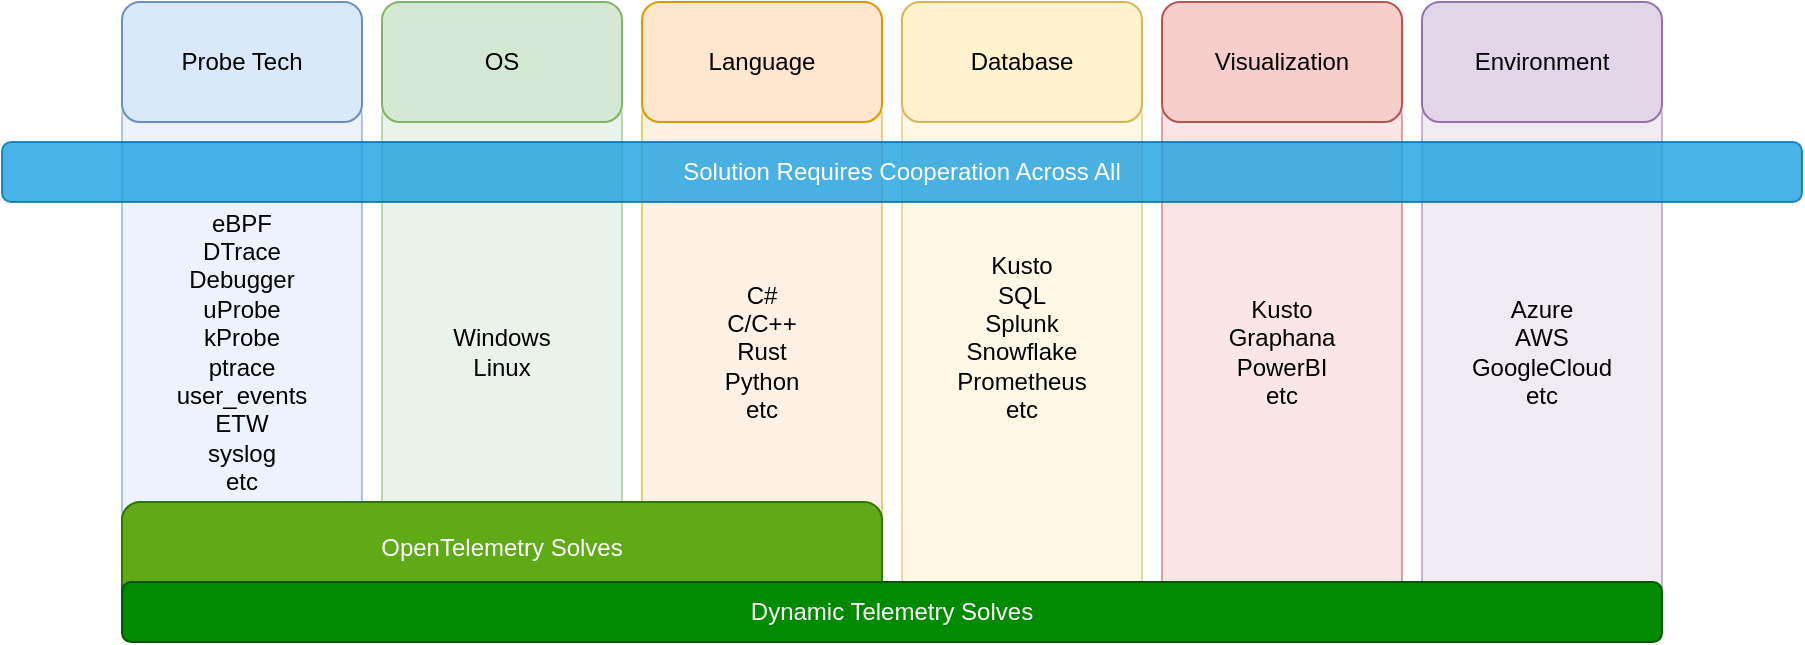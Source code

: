 <mxfile version="26.0.7">
  <diagram name="Page-1" id="9iGgYaHyI3RnL9RrDE2J">
    <mxGraphModel dx="2035" dy="683" grid="1" gridSize="10" guides="1" tooltips="1" connect="1" arrows="1" fold="1" page="1" pageScale="1" pageWidth="850" pageHeight="1100" math="0" shadow="0">
      <root>
        <mxCell id="0" />
        <mxCell id="1" parent="0" />
        <mxCell id="j5zyZETpQFfi42s4NJHR-3" value="&lt;div&gt;&lt;span style=&quot;background-color: transparent; color: light-dark(rgb(0, 0, 0), rgb(255, 255, 255));&quot;&gt;eBPF&lt;/span&gt;&lt;br&gt;&lt;/div&gt;&lt;div&gt;DTrace&lt;/div&gt;&lt;div&gt;Debugger&lt;/div&gt;&lt;div&gt;uProbe&lt;/div&gt;&lt;div&gt;kProbe&lt;/div&gt;&lt;div&gt;ptrace&lt;/div&gt;&lt;div&gt;user_events&lt;/div&gt;&lt;div&gt;ETW&lt;/div&gt;&lt;div&gt;syslog&lt;/div&gt;&lt;div&gt;etc&lt;/div&gt;" style="rounded=1;whiteSpace=wrap;html=1;fillColor=#dae8fc;strokeColor=#6c8ebf;opacity=50;" parent="1" vertex="1">
          <mxGeometry x="20" y="230" width="120" height="270" as="geometry" />
        </mxCell>
        <mxCell id="j5zyZETpQFfi42s4NJHR-4" value="Windows&lt;div&gt;Linux&lt;/div&gt;" style="rounded=1;whiteSpace=wrap;html=1;fillColor=#d5e8d4;strokeColor=#82b366;opacity=50;" parent="1" vertex="1">
          <mxGeometry x="150" y="230" width="120" height="270" as="geometry" />
        </mxCell>
        <mxCell id="j5zyZETpQFfi42s4NJHR-5" value="C#&lt;div&gt;C/C++&lt;/div&gt;&lt;div&gt;Rust&lt;/div&gt;&lt;div&gt;Python&lt;/div&gt;&lt;div&gt;etc&lt;/div&gt;" style="rounded=1;whiteSpace=wrap;html=1;fillColor=#ffe6cc;strokeColor=#d79b00;opacity=50;" parent="1" vertex="1">
          <mxGeometry x="280" y="230" width="120" height="270" as="geometry" />
        </mxCell>
        <mxCell id="j5zyZETpQFfi42s4NJHR-6" value="Kusto&lt;div&gt;SQL&lt;/div&gt;&lt;div&gt;Splunk&lt;/div&gt;&lt;div&gt;Snowflake&lt;/div&gt;&lt;div&gt;Prometheus&lt;/div&gt;&lt;div&gt;etc&lt;/div&gt;&lt;div&gt;&lt;br&gt;&lt;/div&gt;" style="rounded=1;whiteSpace=wrap;html=1;fillColor=#fff2cc;strokeColor=#d6b656;opacity=50;" parent="1" vertex="1">
          <mxGeometry x="410" y="230" width="120" height="270" as="geometry" />
        </mxCell>
        <mxCell id="j5zyZETpQFfi42s4NJHR-8" value="Kusto&lt;div&gt;Graphana&lt;/div&gt;&lt;div&gt;PowerBI&lt;/div&gt;&lt;div&gt;etc&lt;/div&gt;" style="rounded=1;whiteSpace=wrap;html=1;fillColor=#f8cecc;strokeColor=#b85450;opacity=50;" parent="1" vertex="1">
          <mxGeometry x="540" y="230" width="120" height="270" as="geometry" />
        </mxCell>
        <mxCell id="j5zyZETpQFfi42s4NJHR-9" value="Azure&lt;div&gt;AWS&lt;/div&gt;&lt;div&gt;GoogleCloud&lt;/div&gt;&lt;div&gt;etc&lt;/div&gt;" style="rounded=1;whiteSpace=wrap;html=1;fillColor=#e1d5e7;strokeColor=#9673a6;opacity=50;" parent="1" vertex="1">
          <mxGeometry x="670" y="230" width="120" height="270" as="geometry" />
        </mxCell>
        <mxCell id="j5zyZETpQFfi42s4NJHR-10" value="Solution Requires Cooperation Across All" style="rounded=1;whiteSpace=wrap;html=1;fillColor=#1ba1e2;fontColor=#ffffff;strokeColor=#006EAF;opacity=80;" parent="1" vertex="1">
          <mxGeometry x="-40" y="260" width="900" height="30" as="geometry" />
        </mxCell>
        <mxCell id="j5zyZETpQFfi42s4NJHR-11" value="Probe Tech" style="rounded=1;whiteSpace=wrap;html=1;fillColor=#dae8fc;strokeColor=#6c8ebf;" parent="1" vertex="1">
          <mxGeometry x="20" y="190" width="120" height="60" as="geometry" />
        </mxCell>
        <mxCell id="j5zyZETpQFfi42s4NJHR-12" value="OS" style="rounded=1;whiteSpace=wrap;html=1;fillColor=#d5e8d4;strokeColor=#82b366;" parent="1" vertex="1">
          <mxGeometry x="150" y="190" width="120" height="60" as="geometry" />
        </mxCell>
        <mxCell id="j5zyZETpQFfi42s4NJHR-13" value="Language" style="rounded=1;whiteSpace=wrap;html=1;fillColor=#ffe6cc;strokeColor=#d79b00;" parent="1" vertex="1">
          <mxGeometry x="280" y="190" width="120" height="60" as="geometry" />
        </mxCell>
        <mxCell id="j5zyZETpQFfi42s4NJHR-14" value="Database" style="rounded=1;whiteSpace=wrap;html=1;fillColor=#fff2cc;strokeColor=#d6b656;" parent="1" vertex="1">
          <mxGeometry x="410" y="190" width="120" height="60" as="geometry" />
        </mxCell>
        <mxCell id="j5zyZETpQFfi42s4NJHR-15" value="Visualization" style="rounded=1;whiteSpace=wrap;html=1;fillColor=#f8cecc;strokeColor=#b85450;" parent="1" vertex="1">
          <mxGeometry x="540" y="190" width="120" height="60" as="geometry" />
        </mxCell>
        <mxCell id="j5zyZETpQFfi42s4NJHR-16" value="Environment" style="rounded=1;whiteSpace=wrap;html=1;fillColor=#e1d5e7;strokeColor=#9673a6;" parent="1" vertex="1">
          <mxGeometry x="670" y="190" width="120" height="60" as="geometry" />
        </mxCell>
        <mxCell id="g6Rb_NseqLPhcfFkv03y-1" value="OpenTelemetry Solves&lt;div&gt;&lt;br&gt;&lt;/div&gt;" style="rounded=1;whiteSpace=wrap;html=1;fillColor=#60a917;strokeColor=#2D7600;fontColor=#ffffff;" vertex="1" parent="1">
          <mxGeometry x="20" y="440" width="380" height="60" as="geometry" />
        </mxCell>
        <mxCell id="g6Rb_NseqLPhcfFkv03y-2" value="Dynamic Telemetry Solves" style="rounded=1;whiteSpace=wrap;html=1;fillColor=#008a00;fontColor=#ffffff;strokeColor=#005700;" vertex="1" parent="1">
          <mxGeometry x="20" y="480" width="770" height="30" as="geometry" />
        </mxCell>
      </root>
    </mxGraphModel>
  </diagram>
</mxfile>
